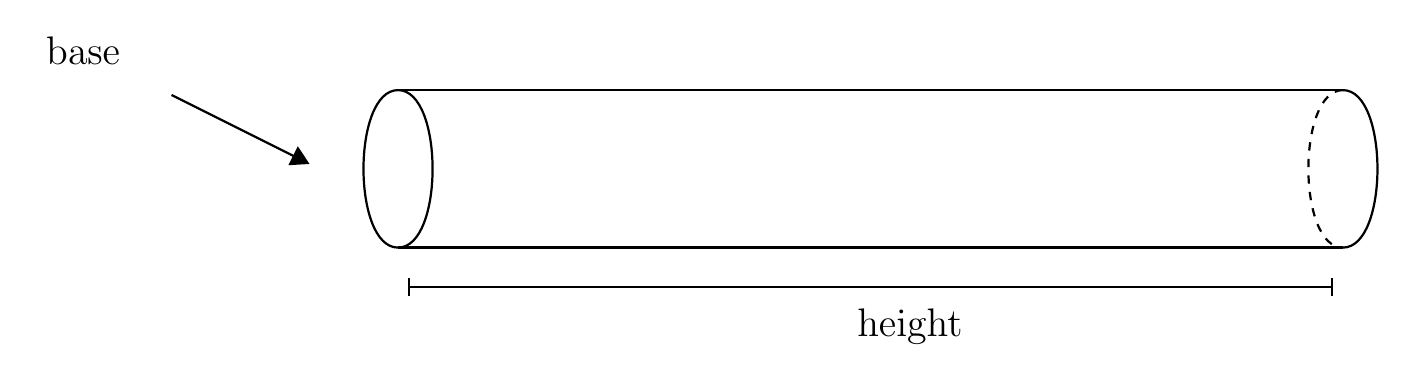 \usetikzlibrary{arrows}
\begin{tikzpicture}
	\begin{pgfonlayer}{nodelayer}
		\node  (0) at (-6, 1) {};
		\node  (1) at (-6, -1) {};
		\node  (4) at (6, 1) {};
		\node  (5) at (6, -1) {};
	\end{pgfonlayer}
	\begin{pgfonlayer}{edgelayer}
		\draw [thick, bend right=90, looseness=0.75] (0.center) to (1.center);
		\draw [thick, bend left=90, looseness=0.75] (0.center) to (1.center);
		\draw [thick, dashed, bend right=90, looseness=0.75] (4.center) to (5.center);
		\draw [thick, bend left=90, looseness=0.75] (4.center) to (5.center);
		\draw [thick] (1.center) to (5.center);
		\draw [thick] (0.center) to (4.center);
	\end{pgfonlayer}
\node (v1) at (-6,-1.5) {};
\node (v2) at (6,-1.5) {};
\draw [|-|,thick] (v1) edge (v2);
\node at (0.5,-2) {\Large height};
\node (v4) at (-7,0) {};
\node (v3) at (-9,1) {};
\draw  [-triangle 60, thick](v3) edge (v4);
\node at (-10,1.5) {\Large base};
\end{tikzpicture}
